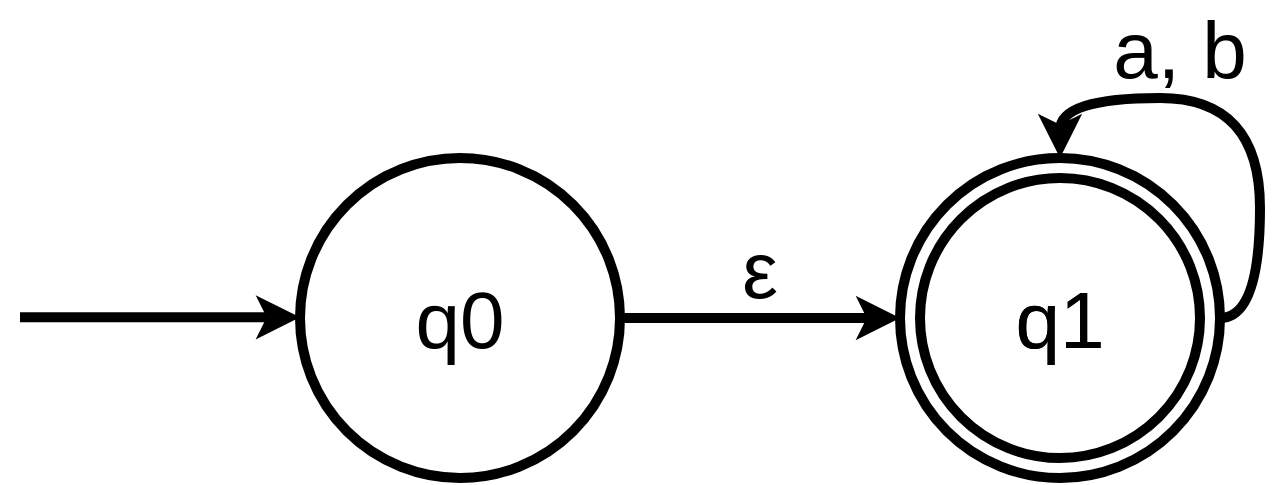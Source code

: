 <mxfile version="20.3.0" type="device"><diagram id="IvAeE6WkvfJuu0M0vprM" name="Page-1"><mxGraphModel dx="643" dy="410" grid="1" gridSize="10" guides="1" tooltips="1" connect="1" arrows="1" fold="1" page="1" pageScale="1" pageWidth="850" pageHeight="1100" math="0" shadow="0"><root><mxCell id="0"/><mxCell id="1" parent="0"/><mxCell id="aFY2xi_uE0LzDrQ8gg41-4" value="" style="edgeStyle=orthogonalEdgeStyle;rounded=0;orthogonalLoop=1;jettySize=auto;html=1;strokeWidth=5;" edge="1" parent="1" source="aFY2xi_uE0LzDrQ8gg41-2" target="aFY2xi_uE0LzDrQ8gg41-3"><mxGeometry relative="1" as="geometry"/></mxCell><mxCell id="aFY2xi_uE0LzDrQ8gg41-2" value="&lt;font style=&quot;font-size: 40px;&quot;&gt;q0&lt;/font&gt;" style="ellipse;whiteSpace=wrap;html=1;aspect=fixed;fillColor=none;strokeWidth=5;" vertex="1" parent="1"><mxGeometry x="160" y="160" width="160" height="160" as="geometry"/></mxCell><mxCell id="aFY2xi_uE0LzDrQ8gg41-3" value="&lt;font style=&quot;font-size: 40px;&quot;&gt;q1&lt;/font&gt;" style="ellipse;whiteSpace=wrap;html=1;aspect=fixed;shadow=0;perimeterSpacing=0;strokeWidth=5;fillStyle=auto;fillColor=none;" vertex="1" parent="1"><mxGeometry x="460" y="160" width="160" height="160" as="geometry"/></mxCell><mxCell id="aFY2xi_uE0LzDrQ8gg41-5" value="" style="edgeStyle=orthogonalEdgeStyle;rounded=0;orthogonalLoop=1;jettySize=auto;html=1;strokeWidth=5;" edge="1" parent="1"><mxGeometry relative="1" as="geometry"><mxPoint x="20" y="239.66" as="sourcePoint"/><mxPoint x="160" y="239.66" as="targetPoint"/></mxGeometry></mxCell><mxCell id="aFY2xi_uE0LzDrQ8gg41-6" value="&lt;font style=&quot;font-size: 40px;&quot;&gt;q1&lt;/font&gt;" style="ellipse;whiteSpace=wrap;html=1;aspect=fixed;shadow=0;perimeterSpacing=0;strokeWidth=5;fillStyle=auto;fillColor=none;" vertex="1" parent="1"><mxGeometry x="470" y="170" width="140" height="140" as="geometry"/></mxCell><mxCell id="aFY2xi_uE0LzDrQ8gg41-9" value="ε" style="text;html=1;strokeColor=none;fillColor=none;align=center;verticalAlign=middle;whiteSpace=wrap;rounded=0;shadow=0;fillStyle=auto;strokeWidth=5;fontSize=40;" vertex="1" parent="1"><mxGeometry x="340" y="200" width="100" height="30" as="geometry"/></mxCell><mxCell id="aFY2xi_uE0LzDrQ8gg41-11" style="edgeStyle=orthogonalEdgeStyle;orthogonalLoop=1;jettySize=auto;html=1;exitX=1;exitY=0.5;exitDx=0;exitDy=0;entryX=0.5;entryY=0;entryDx=0;entryDy=0;strokeWidth=5;fontSize=40;curved=1;" edge="1" parent="1" source="aFY2xi_uE0LzDrQ8gg41-3" target="aFY2xi_uE0LzDrQ8gg41-3"><mxGeometry relative="1" as="geometry"><Array as="points"><mxPoint x="640" y="240"/><mxPoint x="640" y="130"/><mxPoint x="540" y="130"/></Array></mxGeometry></mxCell><mxCell id="aFY2xi_uE0LzDrQ8gg41-12" value="a, b" style="text;html=1;strokeColor=none;fillColor=none;align=center;verticalAlign=middle;whiteSpace=wrap;rounded=0;shadow=0;fillStyle=auto;strokeWidth=5;fontSize=40;" vertex="1" parent="1"><mxGeometry x="550" y="90" width="100" height="30" as="geometry"/></mxCell></root></mxGraphModel></diagram></mxfile>